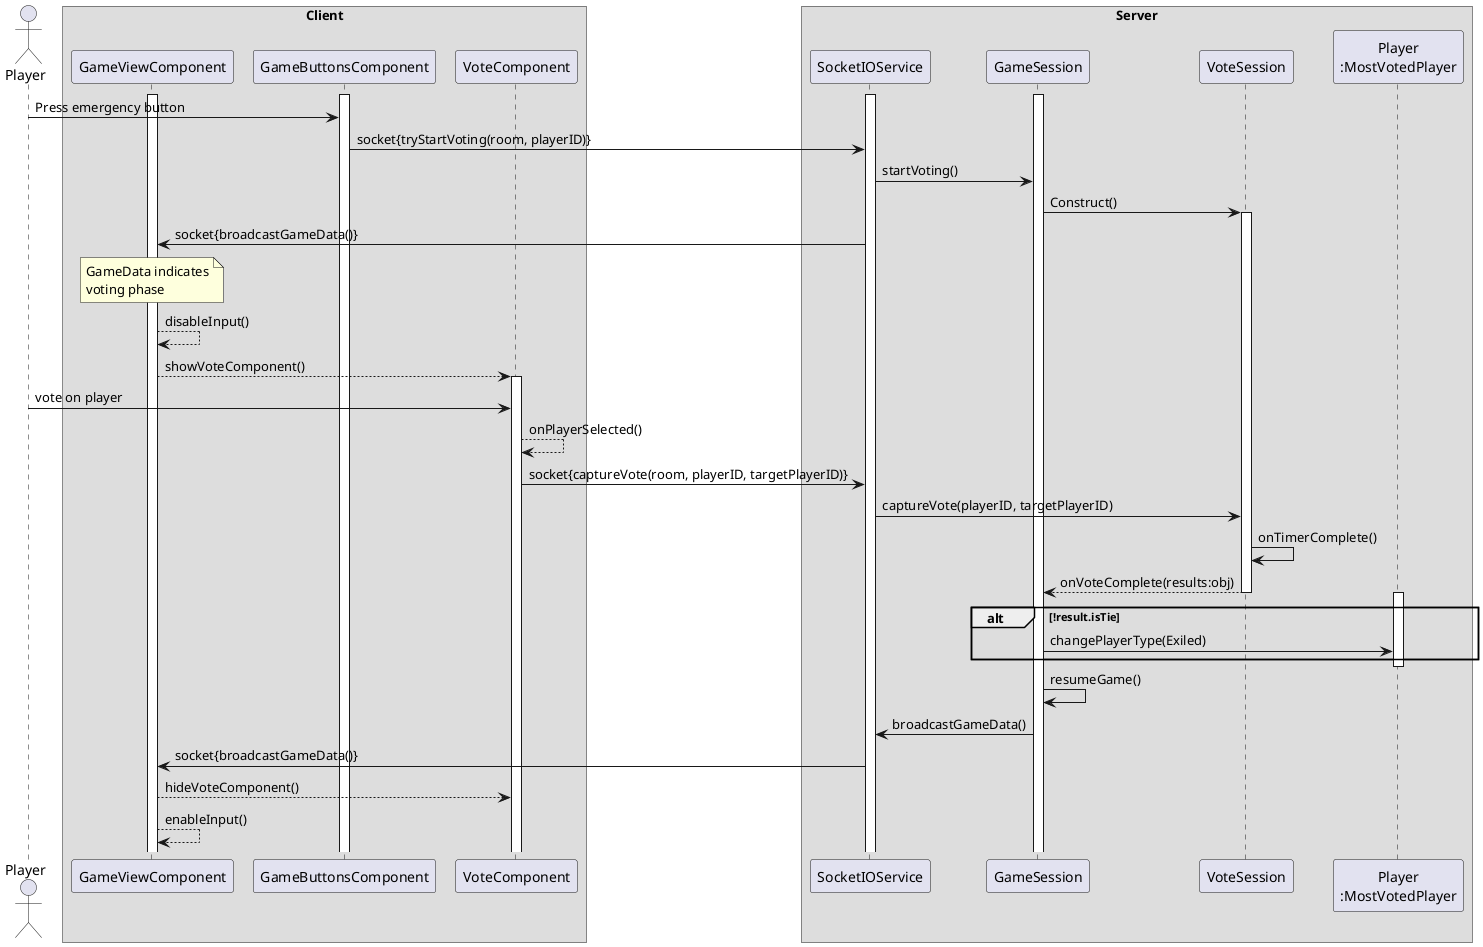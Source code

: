 @startuml Voting
skinparam ParticipantPadding 5
skinparam BoxPadding 5

actor Player

box Client
    participant GameViewComponent as GVC
    participant GameButtonsComponent as GBC
    participant VoteComponent as VC
end box

box Server
    participant SocketIOService as SS
    participant GameSession as GS
    participant VoteSession as VS
    participant "Player\n:MostVotedPlayer" as P 
end Box

activate SS
activate GS
activate GBC
activate GVC
Player -> GBC: Press emergency button
GBC -> SS: socket{tryStartVoting(room, playerID)}
SS -> GS: startVoting()
GS -> VS: Construct()
activate VS
SS -> GVC: socket{broadcastGameData()}
note over of GVC
    GameData indicates
    voting phase
end note
GVC --> GVC: disableInput()
GVC --> VC: showVoteComponent()
activate VC
Player -> VC: vote on player
VC --> VC: onPlayerSelected()
VC -> SS: socket{captureVote(room, playerID, targetPlayerID)}
SS -> VS: captureVote(playerID, targetPlayerID)
VS -> VS: onTimerComplete()
VS --> GS: onVoteComplete(results:obj)
deactivate VS

activate P
alt !result.isTie
    GS -> P: changePlayerType(Exiled)
end
deactivate P
GS -> GS: resumeGame()

GS -> SS: broadcastGameData()
SS -> GVC: socket{broadcastGameData()}
GVC --> VC: hideVoteComponent()
GVC --> GVC: enableInput()

@enduml